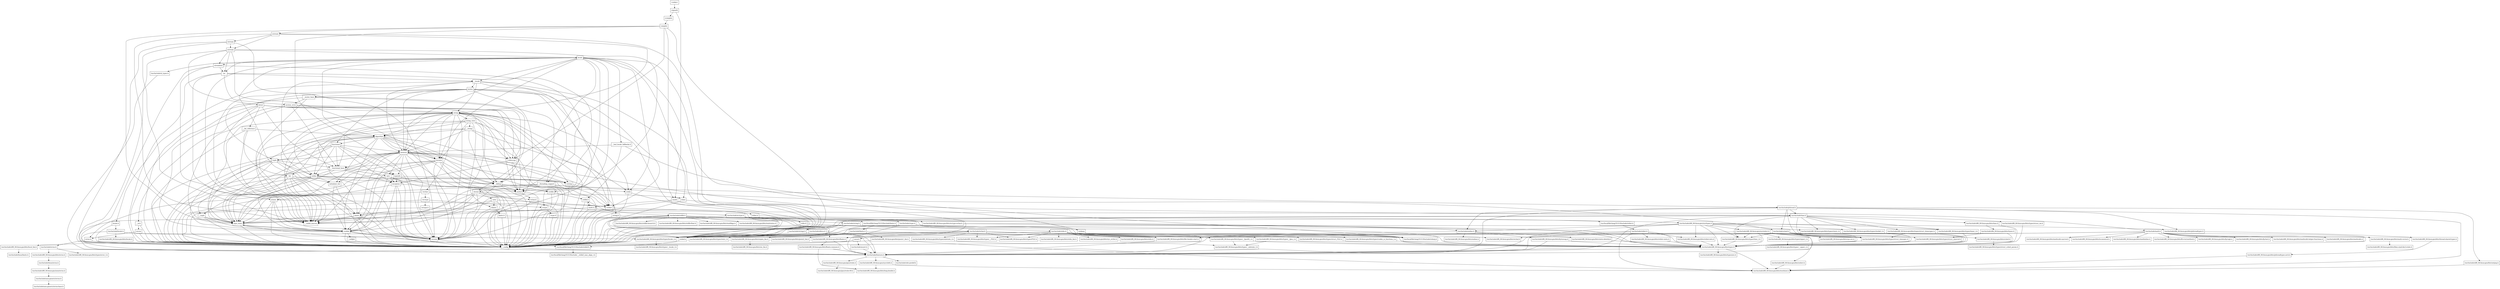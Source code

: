 digraph "dependencies" {
  header_0 [ shape="box", label="\<stdin\>" ];
  header_1 [ shape="box", label="ctgmath" ];
  header_10 [ shape="box", label="/usr/include/x86_64-linux-gnu/gnu/stubs.h" ];
  header_100 [ shape="box", label="/usr/include/x86_64-linux-gnu/bits/stdint-uintn.h" ];
  header_101 [ shape="box", label="__debug" ];
  header_102 [ shape="box", label="cstdio" ];
  header_103 [ shape="box", label="stdio.h" ];
  header_104 [ shape="box", label="/usr/include/stdio.h" ];
  header_105 [ shape="box", label="/usr/include/x86_64-linux-gnu/bits/types/__fpos_t.h" ];
  header_106 [ shape="box", label="/usr/include/x86_64-linux-gnu/bits/types/__fpos64_t.h" ];
  header_107 [ shape="box", label="/usr/include/x86_64-linux-gnu/bits/types/struct_FILE.h" ];
  header_108 [ shape="box", label="/usr/include/x86_64-linux-gnu/bits/types/cookie_io_functions_t.h" ];
  header_109 [ shape="box", label="/usr/include/x86_64-linux-gnu/bits/stdio_lim.h" ];
  header_11 [ shape="box", label="/usr/include/x86_64-linux-gnu/gnu/stubs-64.h" ];
  header_110 [ shape="box", label="/usr/include/x86_64-linux-gnu/bits/sys_errlist.h" ];
  header_111 [ shape="box", label="/usr/include/x86_64-linux-gnu/bits/stdio.h" ];
  header_112 [ shape="box", label="memory" ];
  header_113 [ shape="box", label="typeinfo" ];
  header_114 [ shape="box", label="new" ];
  header_115 [ shape="box", label="iterator" ];
  header_116 [ shape="box", label="__functional_base" ];
  header_117 [ shape="box", label="tuple" ];
  header_118 [ shape="box", label="cassert" ];
  header_119 [ shape="box", label="/usr/include/assert.h" ];
  header_12 [ shape="box", label="/usr/include/pthread.h" ];
  header_120 [ shape="box", label="atomic" ];
  header_121 [ shape="box", label="functional" ];
  header_122 [ shape="box", label="bit" ];
  header_123 [ shape="box", label="cwchar" ];
  header_124 [ shape="box", label="cwctype" ];
  header_125 [ shape="box", label="cctype" ];
  header_126 [ shape="box", label="ctype.h" ];
  header_127 [ shape="box", label="/usr/include/ctype.h" ];
  header_128 [ shape="box", label="wctype.h" ];
  header_129 [ shape="box", label="/usr/include/wctype.h" ];
  header_13 [ shape="box", label="type_traits" ];
  header_130 [ shape="box", label="/usr/include/x86_64-linux-gnu/bits/wctype-wchar.h" ];
  header_131 [ shape="box", label="mutex" ];
  header_132 [ shape="box", label="__mutex_base" ];
  header_133 [ shape="box", label="chrono" ];
  header_134 [ shape="box", label="ctime" ];
  header_135 [ shape="box", label="/usr/include/time.h" ];
  header_136 [ shape="box", label="/usr/include/x86_64-linux-gnu/bits/time.h" ];
  header_137 [ shape="box", label="/usr/include/x86_64-linux-gnu/bits/timex.h" ];
  header_138 [ shape="box", label="/usr/include/x86_64-linux-gnu/bits/types/struct_tm.h" ];
  header_139 [ shape="box", label="/usr/include/x86_64-linux-gnu/bits/types/struct_itimerspec.h" ];
  header_14 [ shape="box", label="cstddef" ];
  header_140 [ shape="box", label="ratio" ];
  header_141 [ shape="box", label="climits" ];
  header_142 [ shape="box", label="limits.h" ];
  header_143 [ shape="box", label="/usr/local/lib/clang/10.0.0/include/limits.h" ];
  header_144 [ shape="box", label="/usr/include/limits.h" ];
  header_145 [ shape="box", label="/usr/include/x86_64-linux-gnu/bits/posix1_lim.h" ];
  header_146 [ shape="box", label="/usr/include/x86_64-linux-gnu/bits/local_lim.h" ];
  header_147 [ shape="box", label="/usr/include/linux/limits.h" ];
  header_148 [ shape="box", label="/usr/include/x86_64-linux-gnu/bits/posix2_lim.h" ];
  header_149 [ shape="box", label="/usr/include/x86_64-linux-gnu/bits/xopen_lim.h" ];
  header_15 [ shape="box", label="version" ];
  header_150 [ shape="box", label="/usr/include/x86_64-linux-gnu/bits/uio_lim.h" ];
  header_151 [ shape="box", label="system_error" ];
  header_152 [ shape="box", label="__errc" ];
  header_153 [ shape="box", label="cerrno" ];
  header_154 [ shape="box", label="errno.h" ];
  header_155 [ shape="box", label="/usr/include/errno.h" ];
  header_156 [ shape="box", label="/usr/include/x86_64-linux-gnu/bits/errno.h" ];
  header_157 [ shape="box", label="/usr/include/linux/errno.h" ];
  header_158 [ shape="box", label="/usr/include/x86_64-linux-gnu/asm/errno.h" ];
  header_159 [ shape="box", label="/usr/include/asm-generic/errno.h" ];
  header_16 [ shape="box", label="/usr/local/lib/clang/10.0.0/include/stddef.h" ];
  header_160 [ shape="box", label="/usr/include/asm-generic/errno-base.h" ];
  header_161 [ shape="box", label="/usr/include/x86_64-linux-gnu/bits/types/error_t.h" ];
  header_162 [ shape="box", label="__threading_support" ];
  header_163 [ shape="box", label="/usr/include/sched.h" ];
  header_164 [ shape="box", label="/usr/include/x86_64-linux-gnu/bits/sched.h" ];
  header_165 [ shape="box", label="/usr/include/x86_64-linux-gnu/bits/types/struct_sched_param.h" ];
  header_166 [ shape="box", label="/usr/include/x86_64-linux-gnu/bits/cpu-set.h" ];
  header_167 [ shape="box", label="/usr/include/x86_64-linux-gnu/bits/setjmp.h" ];
  header_168 [ shape="box", label="locale.h" ];
  header_169 [ shape="box", label="/usr/include/locale.h" ];
  header_17 [ shape="box", label="/usr/local/lib/clang/10.0.0/include/__stddef_max_align_t.h" ];
  header_170 [ shape="box", label="/usr/include/x86_64-linux-gnu/bits/locale.h" ];
  header_171 [ shape="box", label="streambuf" ];
  header_172 [ shape="box", label="locale" ];
  header_173 [ shape="box", label="cstdarg" ];
  header_174 [ shape="box", label="/usr/include/nl_types.h" ];
  header_175 [ shape="box", label="__bsd_locale_fallbacks.h" ];
  header_176 [ shape="box", label="bitset" ];
  header_177 [ shape="box", label="__bit_reference" ];
  header_178 [ shape="box", label="istream" ];
  header_18 [ shape="box", label="__nullptr" ];
  header_19 [ shape="box", label="stdexcept" ];
  header_2 [ shape="box", label="ccomplex" ];
  header_20 [ shape="box", label="exception" ];
  header_21 [ shape="box", label="cstdlib" ];
  header_22 [ shape="box", label="stdlib.h" ];
  header_23 [ shape="box", label="/usr/include/stdlib.h" ];
  header_24 [ shape="box", label="/usr/include/x86_64-linux-gnu/bits/libc-header-start.h" ];
  header_25 [ shape="box", label="stddef.h" ];
  header_26 [ shape="box", label="/usr/include/x86_64-linux-gnu/bits/waitflags.h" ];
  header_27 [ shape="box", label="/usr/include/x86_64-linux-gnu/bits/waitstatus.h" ];
  header_28 [ shape="box", label="/usr/include/x86_64-linux-gnu/bits/floatn.h" ];
  header_29 [ shape="box", label="/usr/include/x86_64-linux-gnu/bits/floatn-common.h" ];
  header_3 [ shape="box", label="complex" ];
  header_30 [ shape="box", label="/usr/include/x86_64-linux-gnu/bits/types/locale_t.h" ];
  header_31 [ shape="box", label="/usr/include/x86_64-linux-gnu/bits/types/__locale_t.h" ];
  header_32 [ shape="box", label="/usr/include/x86_64-linux-gnu/sys/types.h" ];
  header_33 [ shape="box", label="/usr/include/x86_64-linux-gnu/bits/types.h" ];
  header_34 [ shape="box", label="/usr/include/x86_64-linux-gnu/bits/typesizes.h" ];
  header_35 [ shape="box", label="/usr/include/x86_64-linux-gnu/bits/types/clock_t.h" ];
  header_36 [ shape="box", label="/usr/include/x86_64-linux-gnu/bits/types/clockid_t.h" ];
  header_37 [ shape="box", label="/usr/include/x86_64-linux-gnu/bits/types/time_t.h" ];
  header_38 [ shape="box", label="/usr/include/x86_64-linux-gnu/bits/types/timer_t.h" ];
  header_39 [ shape="box", label="/usr/include/x86_64-linux-gnu/bits/stdint-intn.h" ];
  header_4 [ shape="box", label="__config" ];
  header_40 [ shape="box", label="/usr/include/endian.h" ];
  header_41 [ shape="box", label="/usr/include/x86_64-linux-gnu/bits/endian.h" ];
  header_42 [ shape="box", label="/usr/include/x86_64-linux-gnu/bits/byteswap.h" ];
  header_43 [ shape="box", label="/usr/include/x86_64-linux-gnu/bits/uintn-identity.h" ];
  header_44 [ shape="box", label="/usr/include/x86_64-linux-gnu/sys/select.h" ];
  header_45 [ shape="box", label="/usr/include/x86_64-linux-gnu/bits/select.h" ];
  header_46 [ shape="box", label="/usr/include/x86_64-linux-gnu/bits/types/sigset_t.h" ];
  header_47 [ shape="box", label="/usr/include/x86_64-linux-gnu/bits/types/__sigset_t.h" ];
  header_48 [ shape="box", label="/usr/include/x86_64-linux-gnu/bits/types/struct_timeval.h" ];
  header_49 [ shape="box", label="/usr/include/x86_64-linux-gnu/bits/types/struct_timespec.h" ];
  header_5 [ shape="box", label="/usr/include/features.h" ];
  header_50 [ shape="box", label="/usr/include/x86_64-linux-gnu/bits/pthreadtypes.h" ];
  header_51 [ shape="box", label="/usr/include/x86_64-linux-gnu/bits/thread-shared-types.h" ];
  header_52 [ shape="box", label="/usr/include/x86_64-linux-gnu/bits/pthreadtypes-arch.h" ];
  header_53 [ shape="box", label="/usr/include/alloca.h" ];
  header_54 [ shape="box", label="/usr/include/x86_64-linux-gnu/bits/stdlib-bsearch.h" ];
  header_55 [ shape="box", label="/usr/include/x86_64-linux-gnu/bits/stdlib-float.h" ];
  header_56 [ shape="box", label="math.h" ];
  header_57 [ shape="box", label="/usr/include/math.h" ];
  header_58 [ shape="box", label="/usr/include/x86_64-linux-gnu/bits/math-vector.h" ];
  header_59 [ shape="box", label="/usr/include/x86_64-linux-gnu/bits/libm-simd-decl-stubs.h" ];
  header_6 [ shape="box", label="/usr/include/stdc-predef.h" ];
  header_60 [ shape="box", label="/usr/include/x86_64-linux-gnu/bits/flt-eval-method.h" ];
  header_61 [ shape="box", label="/usr/include/x86_64-linux-gnu/bits/fp-logb.h" ];
  header_62 [ shape="box", label="/usr/include/x86_64-linux-gnu/bits/fp-fast.h" ];
  header_63 [ shape="box", label="/usr/include/x86_64-linux-gnu/bits/mathcalls-helper-functions.h" ];
  header_64 [ shape="box", label="/usr/include/x86_64-linux-gnu/bits/mathcalls.h" ];
  header_65 [ shape="box", label="/usr/include/x86_64-linux-gnu/bits/mathcalls-narrow.h" ];
  header_66 [ shape="box", label="/usr/include/x86_64-linux-gnu/bits/iscanonical.h" ];
  header_67 [ shape="box", label="/usr/include/x86_64-linux-gnu/bits/mathinline.h" ];
  header_68 [ shape="box", label="limits" ];
  header_69 [ shape="box", label="__undef_macros" ];
  header_7 [ shape="box", label="/usr/include/x86_64-linux-gnu/sys/cdefs.h" ];
  header_70 [ shape="box", label="iosfwd" ];
  header_71 [ shape="box", label="wchar.h" ];
  header_72 [ shape="box", label="/usr/include/wchar.h" ];
  header_73 [ shape="box", label="/usr/local/lib/clang/10.0.0/include/stdarg.h" ];
  header_74 [ shape="box", label="/usr/include/x86_64-linux-gnu/bits/wchar.h" ];
  header_75 [ shape="box", label="/usr/include/x86_64-linux-gnu/bits/types/wint_t.h" ];
  header_76 [ shape="box", label="/usr/include/x86_64-linux-gnu/bits/types/mbstate_t.h" ];
  header_77 [ shape="box", label="/usr/include/x86_64-linux-gnu/bits/types/__mbstate_t.h" ];
  header_78 [ shape="box", label="/usr/include/x86_64-linux-gnu/bits/types/__FILE.h" ];
  header_79 [ shape="box", label="/usr/include/x86_64-linux-gnu/bits/types/FILE.h" ];
  header_8 [ shape="box", label="/usr/include/x86_64-linux-gnu/bits/wordsize.h" ];
  header_80 [ shape="box", label="cmath" ];
  header_81 [ shape="box", label="sstream" ];
  header_82 [ shape="box", label="ostream" ];
  header_83 [ shape="box", label="ios" ];
  header_84 [ shape="box", label="__locale" ];
  header_85 [ shape="box", label="string" ];
  header_86 [ shape="box", label="string_view" ];
  header_87 [ shape="box", label="__string" ];
  header_88 [ shape="box", label="algorithm" ];
  header_89 [ shape="box", label="initializer_list" ];
  header_9 [ shape="box", label="/usr/include/x86_64-linux-gnu/bits/long-double.h" ];
  header_90 [ shape="box", label="cstring" ];
  header_91 [ shape="box", label="string.h" ];
  header_92 [ shape="box", label="/usr/include/string.h" ];
  header_93 [ shape="box", label="/usr/include/strings.h" ];
  header_94 [ shape="box", label="utility" ];
  header_95 [ shape="box", label="__tuple" ];
  header_96 [ shape="box", label="cstdint" ];
  header_97 [ shape="box", label="stdint.h" ];
  header_98 [ shape="box", label="/usr/local/lib/clang/10.0.0/include/stdint.h" ];
  header_99 [ shape="box", label="/usr/include/stdint.h" ];
  header_118 -> header_4;
  header_118 -> header_119;
  header_119 -> header_5;
  header_68 -> header_69;
  header_68 -> header_15;
  header_68 -> header_4;
  header_68 -> header_13;
  header_167 -> header_8;
  header_114 -> header_14;
  header_114 -> header_15;
  header_114 -> header_4;
  header_114 -> header_20;
  header_114 -> header_13;
  header_164 -> header_165;
  header_115 -> header_14;
  header_115 -> header_15;
  header_115 -> header_13;
  header_115 -> header_70;
  header_115 -> header_4;
  header_115 -> header_116;
  header_115 -> header_101;
  header_115 -> header_89;
  header_163 -> header_25;
  header_163 -> header_37;
  header_163 -> header_33;
  header_163 -> header_5;
  header_163 -> header_166;
  header_163 -> header_49;
  header_163 -> header_164;
  header_72 -> header_28;
  header_72 -> header_25;
  header_72 -> header_24;
  header_72 -> header_30;
  header_72 -> header_73;
  header_72 -> header_76;
  header_72 -> header_74;
  header_72 -> header_75;
  header_72 -> header_78;
  header_72 -> header_79;
  header_70 -> header_4;
  header_70 -> header_71;
  header_71 -> header_72;
  header_71 -> header_4;
  header_76 -> header_77;
  header_116 -> header_13;
  header_116 -> header_20;
  header_116 -> header_4;
  header_116 -> header_94;
  header_116 -> header_114;
  header_116 -> header_113;
  header_117 -> header_14;
  header_117 -> header_15;
  header_117 -> header_13;
  header_117 -> header_94;
  header_117 -> header_4;
  header_117 -> header_116;
  header_117 -> header_95;
  header_112 -> header_14;
  header_112 -> header_15;
  header_112 -> header_13;
  header_112 -> header_69;
  header_112 -> header_19;
  header_112 -> header_120;
  header_112 -> header_70;
  header_112 -> header_113;
  header_112 -> header_116;
  header_112 -> header_4;
  header_112 -> header_118;
  header_112 -> header_117;
  header_112 -> header_94;
  header_112 -> header_68;
  header_112 -> header_96;
  header_112 -> header_115;
  header_112 -> header_90;
  header_112 -> header_114;
  header_113 -> header_14;
  header_113 -> header_4;
  header_113 -> header_96;
  header_113 -> header_20;
  header_169 -> header_25;
  header_169 -> header_5;
  header_169 -> header_170;
  header_169 -> header_30;
  header_168 -> header_4;
  header_168 -> header_169;
  header_46 -> header_47;
  header_45 -> header_8;
  header_44 -> header_37;
  header_44 -> header_33;
  header_44 -> header_46;
  header_44 -> header_45;
  header_44 -> header_5;
  header_44 -> header_49;
  header_44 -> header_48;
  header_43 -> header_33;
  header_42 -> header_5;
  header_42 -> header_33;
  header_40 -> header_5;
  header_40 -> header_43;
  header_40 -> header_42;
  header_40 -> header_41;
  header_105 -> header_33;
  header_105 -> header_77;
  header_104 -> header_79;
  header_104 -> header_25;
  header_104 -> header_24;
  header_104 -> header_33;
  header_104 -> header_73;
  header_104 -> header_109;
  header_104 -> header_108;
  header_104 -> header_105;
  header_104 -> header_78;
  header_104 -> header_106;
  header_104 -> header_107;
  header_104 -> header_110;
  header_104 -> header_111;
  header_107 -> header_33;
  header_106 -> header_33;
  header_106 -> header_77;
  header_101 -> header_14;
  header_101 -> header_4;
  header_101 -> header_21;
  header_101 -> header_70;
  header_101 -> header_102;
  header_100 -> header_33;
  header_49 -> header_33;
  header_48 -> header_33;
  header_7 -> header_8;
  header_7 -> header_9;
  header_4 -> header_5;
  header_5 -> header_6;
  header_5 -> header_7;
  header_5 -> header_10;
  header_2 -> header_3;
  header_3 -> header_15;
  header_3 -> header_13;
  header_3 -> header_19;
  header_3 -> header_4;
  header_3 -> header_81;
  header_3 -> header_80;
  header_0 -> header_1;
  header_1 -> header_80;
  header_1 -> header_2;
  header_58 -> header_59;
  header_50 -> header_51;
  header_51 -> header_52;
  header_52 -> header_8;
  header_53 -> header_25;
  header_53 -> header_5;
  header_56 -> header_68;
  header_56 -> header_4;
  header_56 -> header_57;
  header_56 -> header_13;
  header_56 -> header_22;
  header_57 -> header_58;
  header_57 -> header_28;
  header_57 -> header_24;
  header_57 -> header_33;
  header_57 -> header_61;
  header_57 -> header_60;
  header_57 -> header_63;
  header_57 -> header_62;
  header_57 -> header_65;
  header_57 -> header_64;
  header_57 -> header_67;
  header_57 -> header_66;
  header_130 -> header_40;
  header_130 -> header_33;
  header_130 -> header_75;
  header_131 -> header_15;
  header_131 -> header_132;
  header_131 -> header_4;
  header_131 -> header_121;
  header_131 -> header_162;
  header_131 -> header_69;
  header_131 -> header_117;
  header_131 -> header_96;
  header_131 -> header_112;
  header_132 -> header_69;
  header_132 -> header_162;
  header_132 -> header_4;
  header_132 -> header_133;
  header_132 -> header_151;
  header_133 -> header_140;
  header_133 -> header_15;
  header_133 -> header_13;
  header_133 -> header_4;
  header_133 -> header_134;
  header_133 -> header_69;
  header_133 -> header_68;
  header_134 -> header_4;
  header_134 -> header_135;
  header_135 -> header_38;
  header_135 -> header_25;
  header_135 -> header_37;
  header_135 -> header_35;
  header_135 -> header_30;
  header_135 -> header_36;
  header_135 -> header_5;
  header_135 -> header_136;
  header_135 -> header_138;
  header_135 -> header_139;
  header_135 -> header_49;
  header_136 -> header_33;
  header_136 -> header_137;
  header_137 -> header_33;
  header_137 -> header_48;
  header_138 -> header_33;
  header_139 -> header_33;
  header_139 -> header_49;
  header_29 -> header_5;
  header_29 -> header_9;
  header_28 -> header_5;
  header_28 -> header_29;
  header_25 -> header_16;
  header_24 -> header_5;
  header_21 -> header_4;
  header_21 -> header_22;
  header_20 -> header_14;
  header_20 -> header_15;
  header_20 -> header_4;
  header_20 -> header_21;
  header_20 -> header_13;
  header_23 -> header_53;
  header_23 -> header_54;
  header_23 -> header_28;
  header_23 -> header_25;
  header_23 -> header_24;
  header_23 -> header_27;
  header_23 -> header_26;
  header_23 -> header_32;
  header_23 -> header_55;
  header_23 -> header_30;
  header_22 -> header_4;
  header_22 -> header_56;
  header_22 -> header_23;
  header_127 -> header_5;
  header_127 -> header_33;
  header_127 -> header_30;
  header_127 -> header_40;
  header_126 -> header_127;
  header_126 -> header_4;
  header_125 -> header_126;
  header_125 -> header_4;
  header_124 -> header_4;
  header_124 -> header_125;
  header_124 -> header_128;
  header_123 -> header_4;
  header_123 -> header_124;
  header_123 -> header_71;
  header_122 -> header_15;
  header_122 -> header_13;
  header_122 -> header_4;
  header_122 -> header_69;
  header_122 -> header_68;
  header_122 -> header_101;
  header_121 -> header_15;
  header_121 -> header_13;
  header_121 -> header_20;
  header_121 -> header_116;
  header_121 -> header_4;
  header_121 -> header_94;
  header_121 -> header_117;
  header_121 -> header_112;
  header_121 -> header_113;
  header_120 -> header_14;
  header_120 -> header_15;
  header_120 -> header_4;
  header_120 -> header_96;
  header_120 -> header_13;
  header_129 -> header_130;
  header_129 -> header_5;
  header_129 -> header_33;
  header_129 -> header_30;
  header_129 -> header_75;
  header_128 -> header_4;
  header_128 -> header_129;
  header_38 -> header_33;
  header_39 -> header_33;
  header_36 -> header_33;
  header_37 -> header_33;
  header_35 -> header_33;
  header_32 -> header_44;
  header_32 -> header_38;
  header_32 -> header_39;
  header_32 -> header_36;
  header_32 -> header_37;
  header_32 -> header_35;
  header_32 -> header_50;
  header_32 -> header_33;
  header_32 -> header_25;
  header_32 -> header_5;
  header_32 -> header_40;
  header_33 -> header_34;
  header_33 -> header_5;
  header_33 -> header_8;
  header_30 -> header_31;
  header_152 -> header_153;
  header_152 -> header_4;
  header_153 -> header_4;
  header_153 -> header_154;
  header_151 -> header_152;
  header_151 -> header_116;
  header_151 -> header_19;
  header_151 -> header_85;
  header_151 -> header_13;
  header_156 -> header_157;
  header_157 -> header_158;
  header_154 -> header_4;
  header_154 -> header_155;
  header_155 -> header_161;
  header_155 -> header_5;
  header_155 -> header_156;
  header_158 -> header_159;
  header_159 -> header_160;
  header_108 -> header_33;
  header_89 -> header_14;
  header_89 -> header_4;
  header_88 -> header_14;
  header_88 -> header_15;
  header_88 -> header_13;
  header_88 -> header_90;
  header_88 -> header_101;
  header_88 -> header_89;
  header_88 -> header_69;
  header_88 -> header_4;
  header_88 -> header_122;
  header_88 -> header_121;
  header_88 -> header_94;
  header_88 -> header_115;
  header_88 -> header_112;
  header_83 -> header_120;
  header_83 -> header_4;
  header_83 -> header_151;
  header_83 -> header_70;
  header_83 -> header_84;
  header_82 -> header_15;
  header_82 -> header_176;
  header_82 -> header_171;
  header_82 -> header_172;
  header_82 -> header_4;
  header_82 -> header_83;
  header_82 -> header_115;
  header_81 -> header_69;
  header_81 -> header_82;
  header_81 -> header_4;
  header_81 -> header_178;
  header_81 -> header_85;
  header_80 -> header_15;
  header_80 -> header_4;
  header_80 -> header_56;
  header_87 -> header_112;
  header_87 -> header_4;
  header_87 -> header_88;
  header_87 -> header_69;
  header_87 -> header_101;
  header_87 -> header_102;
  header_86 -> header_15;
  header_86 -> header_101;
  header_86 -> header_19;
  header_86 -> header_4;
  header_86 -> header_88;
  header_86 -> header_69;
  header_86 -> header_68;
  header_86 -> header_115;
  header_86 -> header_87;
  header_85 -> header_15;
  header_85 -> header_13;
  header_85 -> header_112;
  header_85 -> header_101;
  header_85 -> header_70;
  header_85 -> header_19;
  header_85 -> header_116;
  header_85 -> header_4;
  header_85 -> header_88;
  header_85 -> header_123;
  header_85 -> header_69;
  header_85 -> header_94;
  header_85 -> header_96;
  header_85 -> header_115;
  header_85 -> header_90;
  header_85 -> header_86;
  header_85 -> header_89;
  header_85 -> header_102;
  header_84 -> header_125;
  header_84 -> header_131;
  header_84 -> header_4;
  header_84 -> header_168;
  header_84 -> header_94;
  header_84 -> header_96;
  header_84 -> header_112;
  header_84 -> header_85;
  header_141 -> header_4;
  header_141 -> header_142;
  header_140 -> header_141;
  header_140 -> header_69;
  header_140 -> header_4;
  header_140 -> header_96;
  header_140 -> header_13;
  header_143 -> header_144;
  header_142 -> header_4;
  header_142 -> header_143;
  header_145 -> header_8;
  header_145 -> header_146;
  header_144 -> header_149;
  header_144 -> header_24;
  header_144 -> header_145;
  header_144 -> header_148;
  header_146 -> header_147;
  header_149 -> header_150;
  header_103 -> header_104;
  header_103 -> header_4;
  header_102 -> header_4;
  header_102 -> header_103;
  header_14 -> header_15;
  header_14 -> header_4;
  header_14 -> header_18;
  header_14 -> header_16;
  header_14 -> header_13;
  header_15 -> header_4;
  header_16 -> header_17;
  header_10 -> header_11;
  header_12 -> header_50;
  header_12 -> header_49;
  header_12 -> header_5;
  header_12 -> header_135;
  header_12 -> header_40;
  header_12 -> header_163;
  header_12 -> header_167;
  header_12 -> header_8;
  header_13 -> header_14;
  header_13 -> header_15;
  header_13 -> header_4;
  header_18 -> header_4;
  header_19 -> header_4;
  header_19 -> header_70;
  header_19 -> header_20;
  header_98 -> header_99;
  header_99 -> header_39;
  header_99 -> header_24;
  header_99 -> header_33;
  header_99 -> header_74;
  header_99 -> header_100;
  header_99 -> header_8;
  header_94 -> header_14;
  header_94 -> header_15;
  header_94 -> header_13;
  header_94 -> header_101;
  header_94 -> header_89;
  header_94 -> header_4;
  header_94 -> header_95;
  header_94 -> header_96;
  header_94 -> header_90;
  header_95 -> header_14;
  header_95 -> header_4;
  header_95 -> header_13;
  header_96 -> header_4;
  header_96 -> header_97;
  header_97 -> header_4;
  header_97 -> header_98;
  header_90 -> header_4;
  header_90 -> header_91;
  header_91 -> header_4;
  header_91 -> header_92;
  header_92 -> header_25;
  header_92 -> header_24;
  header_92 -> header_30;
  header_92 -> header_93;
  header_93 -> header_25;
  header_93 -> header_5;
  header_93 -> header_30;
  header_174 -> header_5;
  header_175 -> header_73;
  header_175 -> header_112;
  header_175 -> header_22;
  header_176 -> header_14;
  header_176 -> header_141;
  header_176 -> header_177;
  header_176 -> header_19;
  header_176 -> header_69;
  header_176 -> header_4;
  header_176 -> header_70;
  header_176 -> header_116;
  header_176 -> header_85;
  header_177 -> header_69;
  header_177 -> header_4;
  header_177 -> header_88;
  header_177 -> header_122;
  header_171 -> header_83;
  header_171 -> header_69;
  header_171 -> header_4;
  header_171 -> header_70;
  header_172 -> header_174;
  header_172 -> header_15;
  header_172 -> header_171;
  header_172 -> header_173;
  header_172 -> header_101;
  header_172 -> header_21;
  header_172 -> header_102;
  header_172 -> header_69;
  header_172 -> header_4;
  header_172 -> header_88;
  header_172 -> header_134;
  header_172 -> header_83;
  header_172 -> header_68;
  header_172 -> header_115;
  header_172 -> header_112;
  header_172 -> header_175;
  header_172 -> header_84;
  header_173 -> header_73;
  header_173 -> header_4;
  header_178 -> header_69;
  header_178 -> header_15;
  header_178 -> header_4;
  header_178 -> header_82;
  header_162 -> header_154;
  header_162 -> header_12;
  header_162 -> header_70;
  header_162 -> header_69;
  header_162 -> header_4;
  header_162 -> header_133;
  header_162 -> header_163;
}